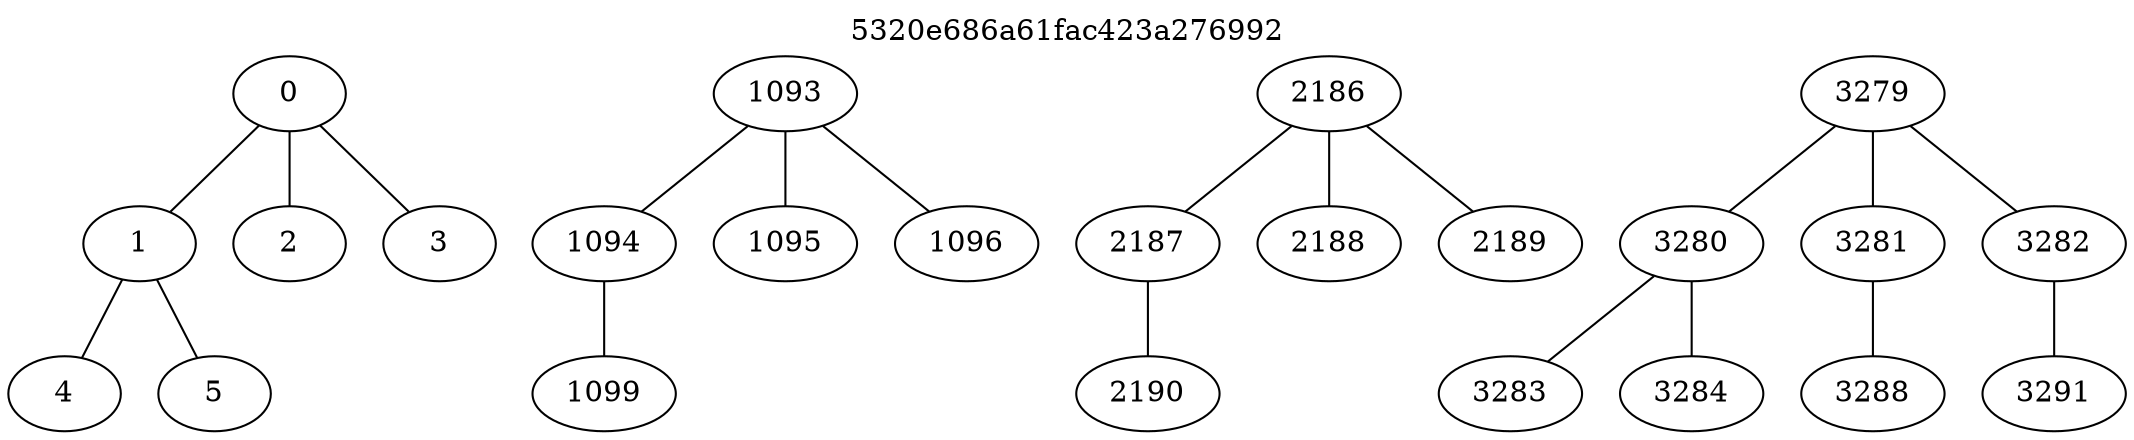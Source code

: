 strict graph "5320e686a61fac423a276992" {
0;
1;
2;
3;
4;
5;
1093;
1094;
1095;
1096;
1099;
2186;
2187;
2188;
2189;
2190;
3279;
3280;
3281;
3282;
3283;
3284;
3288;
3291;
0 -- 3;
0 -- 2;
0 -- 1;
1 -- 5;
1 -- 4;
1094 -- 1099;
1093 -- 1094;
1093 -- 1095;
1093 -- 1096;
2186 -- 2189;
2186 -- 2187;
2186 -- 2188;
2187 -- 2190;
3279 -- 3282;
3279 -- 3281;
3279 -- 3280;
3280 -- 3283;
3280 -- 3284;
3281 -- 3288;
3282 -- 3291;
labelloc="t";
label="5320e686a61fac423a276992";
}
